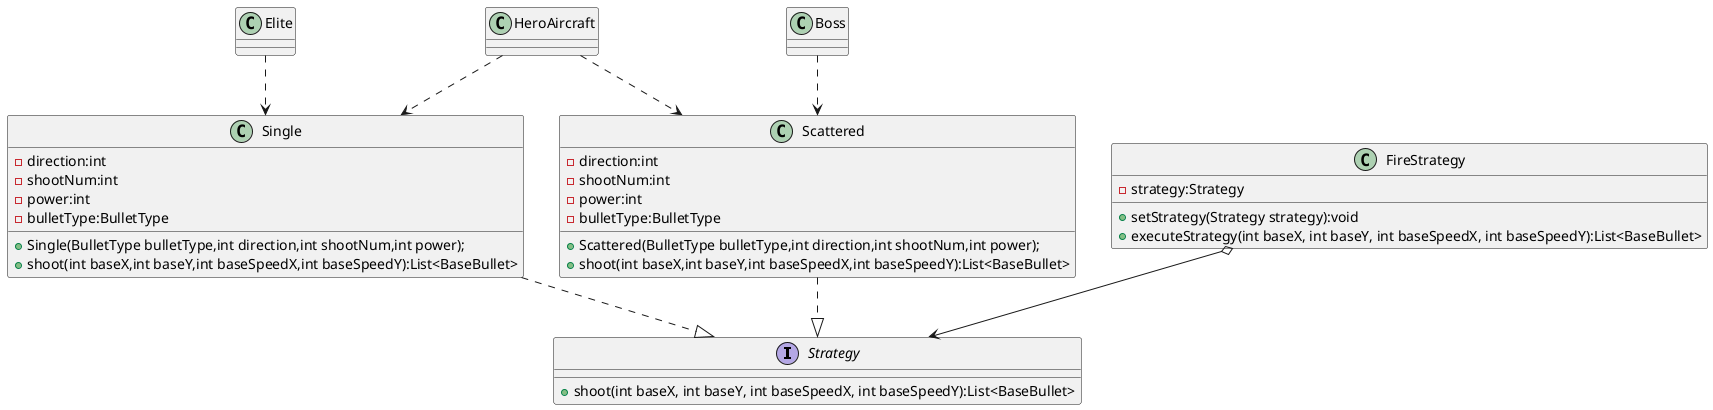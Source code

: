 @startuml
'https://plantuml.com/class-diagram

interface Strategy{
    +shoot(int baseX, int baseY, int baseSpeedX, int baseSpeedY):List<BaseBullet>
}
Single ..|> Strategy
class Single{
    -direction:int
    -shootNum:int
    -power:int
    -bulletType:BulletType
    +Single(BulletType bulletType,int direction,int shootNum,int power);
    +shoot(int baseX,int baseY,int baseSpeedX,int baseSpeedY):List<BaseBullet>
}
Scattered ..|> Strategy
class Scattered{
    -direction:int
    -shootNum:int
    -power:int
    -bulletType:BulletType
    +Scattered(BulletType bulletType,int direction,int shootNum,int power);
    +shoot(int baseX,int baseY,int baseSpeedX,int baseSpeedY):List<BaseBullet>
}

FireStrategy o-->Strategy
class FireStrategy{
    -strategy:Strategy
    +setStrategy(Strategy strategy):void
    +executeStrategy(int baseX, int baseY, int baseSpeedX, int baseSpeedY):List<BaseBullet>

}

HeroAircraft..>Single
HeroAircraft..>Scattered
Elite..>Single
Boss..>Scattered


@enduml